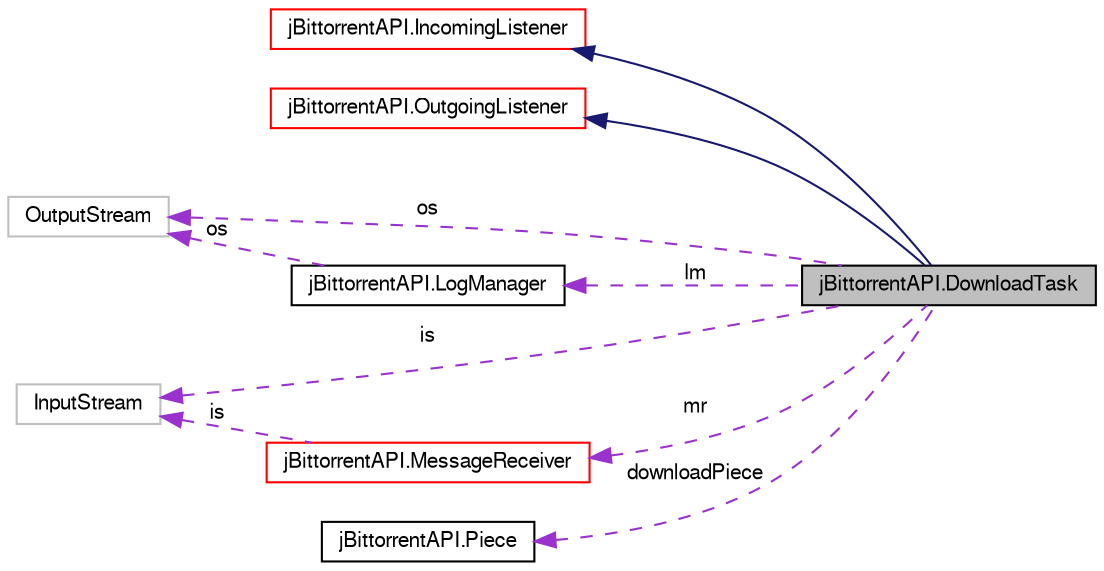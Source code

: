 digraph G
{
  bgcolor="transparent";
  edge [fontname="FreeSans",fontsize="10",labelfontname="FreeSans",labelfontsize="10"];
  node [fontname="FreeSans",fontsize="10",shape=record];
  rankdir=LR;
  Node1 [label="jBittorrentAPI.DownloadTask",height=0.2,width=0.4,color="black", fillcolor="grey75", style="filled" fontcolor="black"];
  Node2 -> Node1 [dir=back,color="midnightblue",fontsize="10",style="solid"];
  Node2 [label="jBittorrentAPI.IncomingListener",height=0.2,width=0.4,color="red",URL="$interfacej_bittorrent_a_p_i_1_1_incoming_listener.html"];
  Node3 -> Node1 [dir=back,color="midnightblue",fontsize="10",style="solid"];
  Node3 [label="jBittorrentAPI.OutgoingListener",height=0.2,width=0.4,color="red",URL="$interfacej_bittorrent_a_p_i_1_1_outgoing_listener.html"];
  Node4 -> Node1 [dir=back,color="darkorchid3",fontsize="10",style="dashed",label="lm"];
  Node4 [label="jBittorrentAPI.LogManager",height=0.2,width=0.4,color="black",URL="$classj_bittorrent_a_p_i_1_1_log_manager.html"];
  Node5 -> Node4 [dir=back,color="darkorchid3",fontsize="10",style="dashed",label="os"];
  Node5 [label="OutputStream",height=0.2,width=0.4,color="grey75"];
  Node6 -> Node1 [dir=back,color="darkorchid3",fontsize="10",style="dashed",label="mr"];
  Node6 [label="jBittorrentAPI.MessageReceiver",height=0.2,width=0.4,color="red",URL="$classj_bittorrent_a_p_i_1_1_message_receiver.html"];
  Node7 -> Node6 [dir=back,color="darkorchid3",fontsize="10",style="dashed",label="is"];
  Node7 [label="InputStream",height=0.2,width=0.4,color="grey75"];
  Node7 -> Node1 [dir=back,color="darkorchid3",fontsize="10",style="dashed",label="is"];
  Node5 -> Node1 [dir=back,color="darkorchid3",fontsize="10",style="dashed",label="os"];
  Node8 -> Node1 [dir=back,color="darkorchid3",fontsize="10",style="dashed",label="downloadPiece"];
  Node8 [label="jBittorrentAPI.Piece",height=0.2,width=0.4,color="black",URL="$classj_bittorrent_a_p_i_1_1_piece.html"];
}
